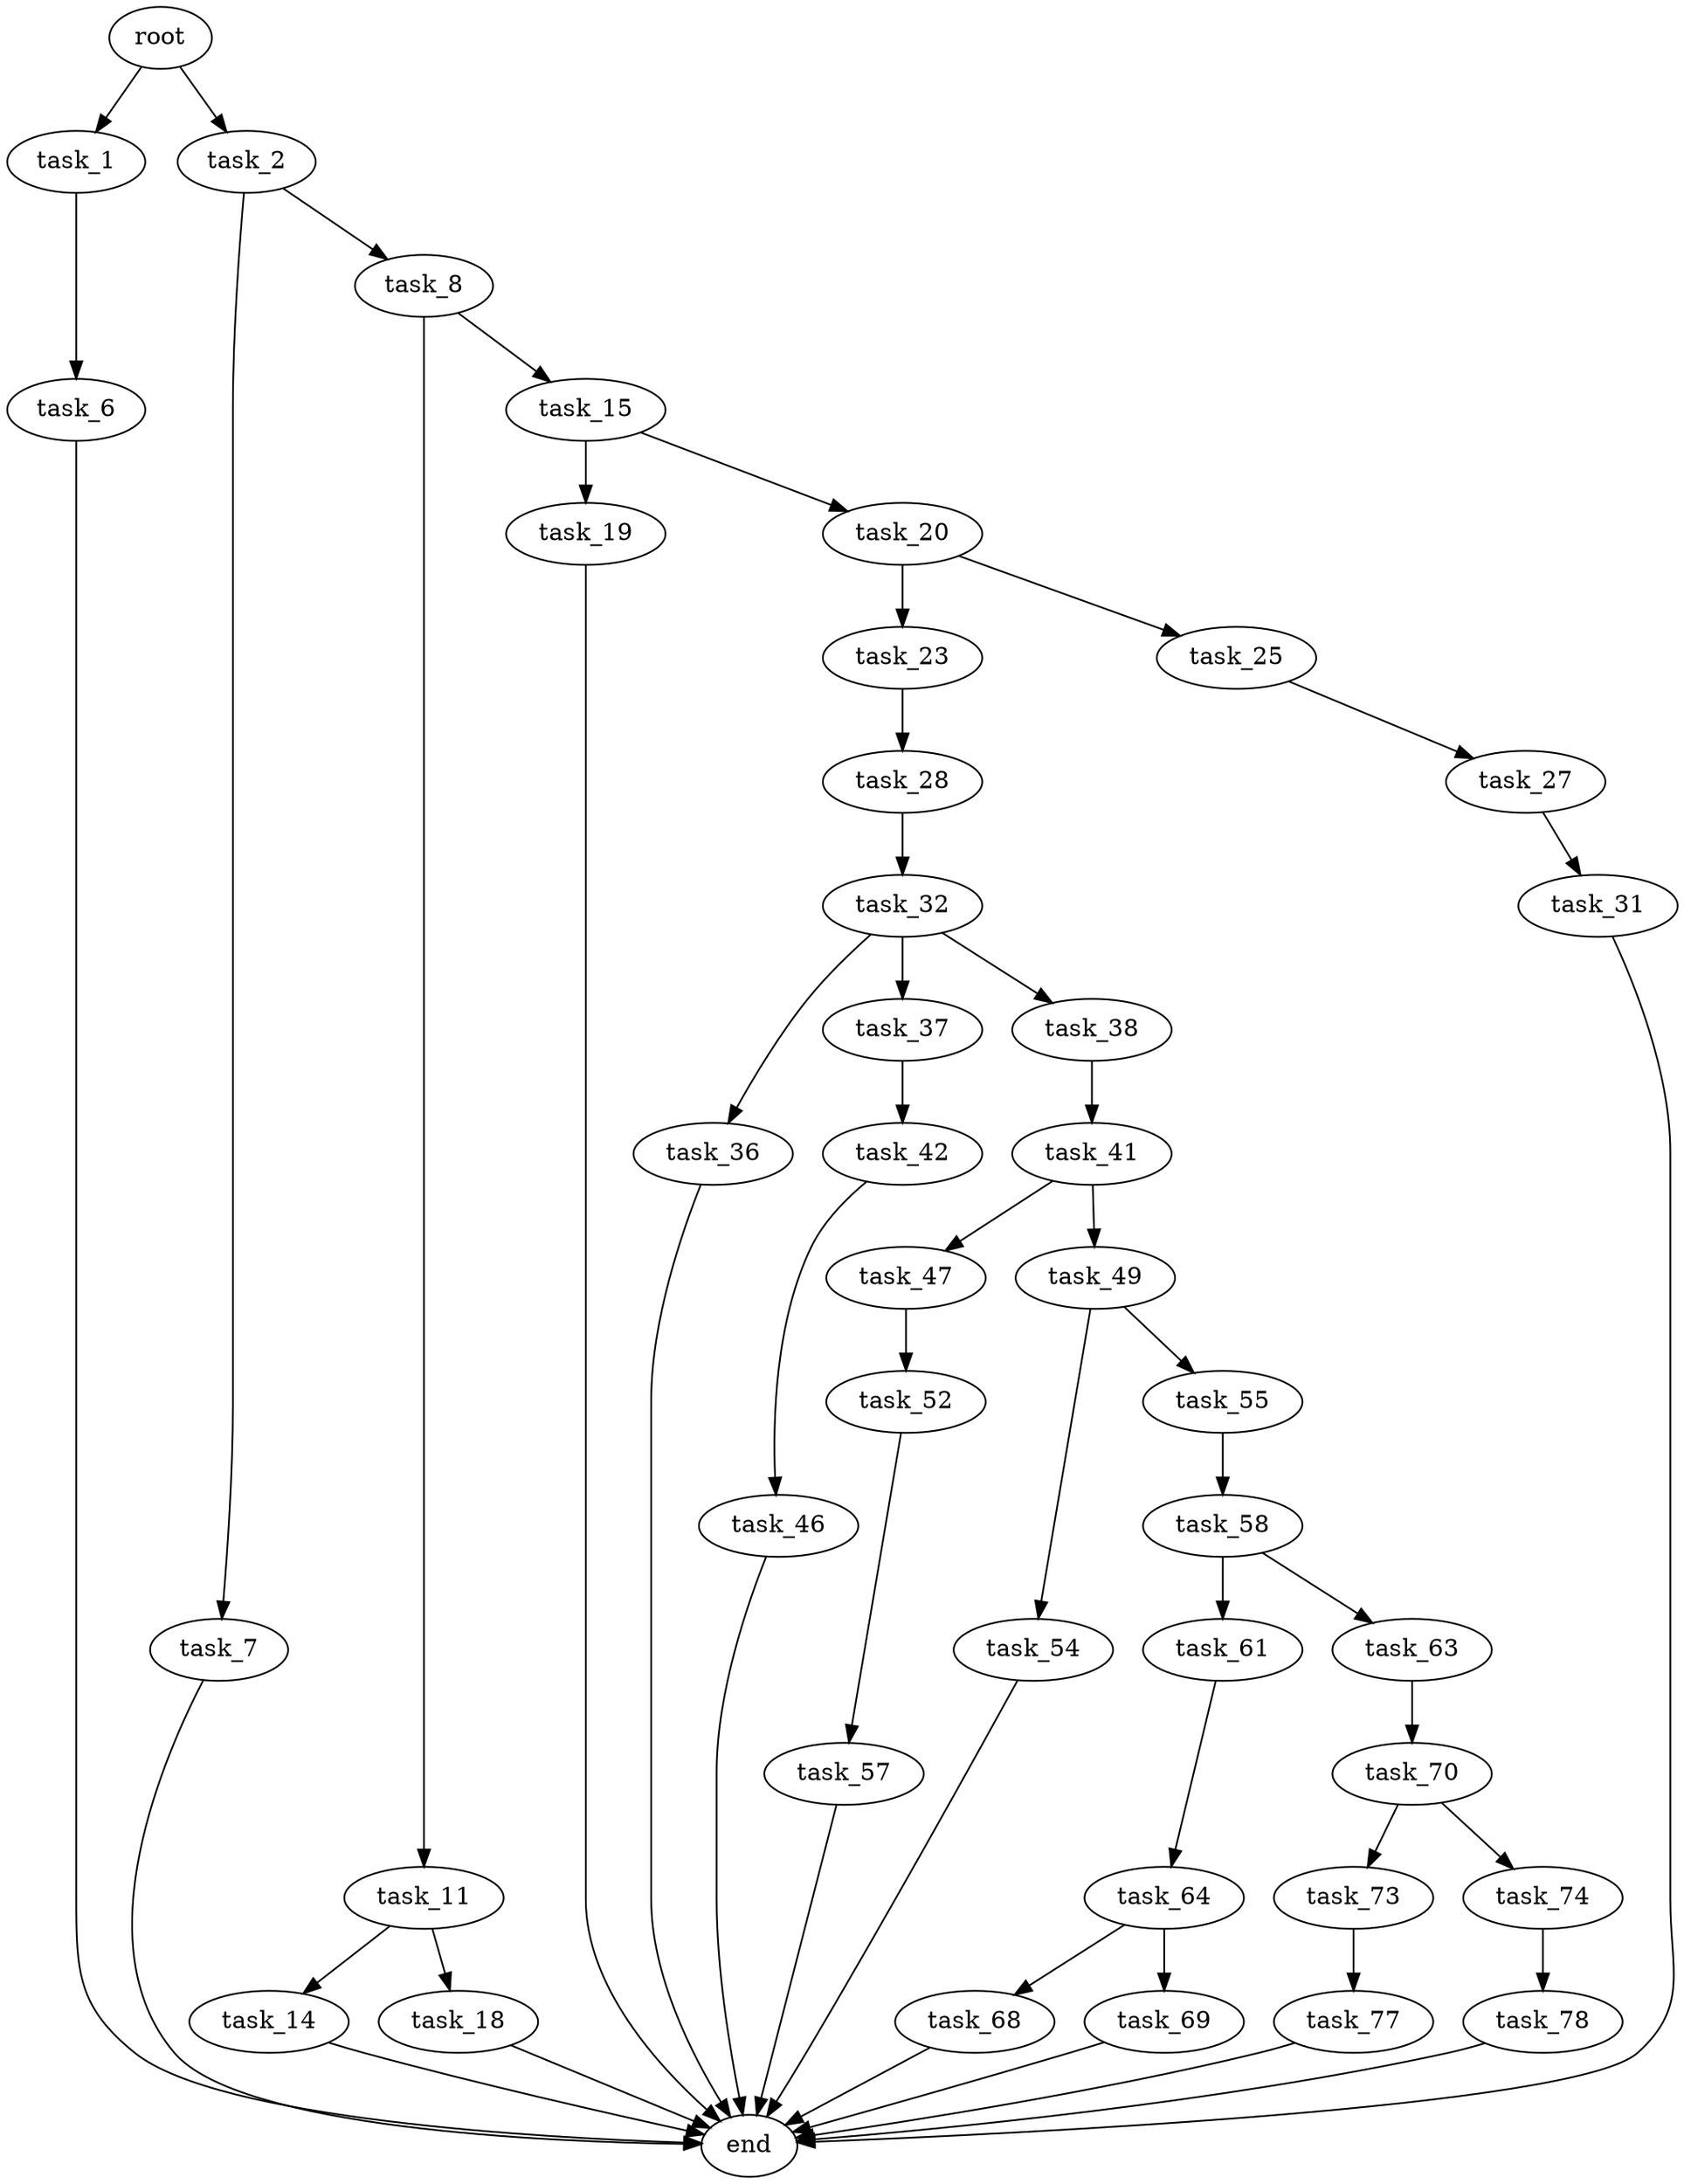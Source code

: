 digraph G {
  root [size="0.000000"];
  task_1 [size="26288906877.000000"];
  task_2 [size="28991029248.000000"];
  task_6 [size="3630780275.000000"];
  task_7 [size="68719476736.000000"];
  task_8 [size="73975454560.000000"];
  task_11 [size="124491377915.000000"];
  task_14 [size="1073741824000.000000"];
  task_15 [size="549755813888.000000"];
  task_18 [size="368293445632.000000"];
  task_19 [size="7047224390.000000"];
  task_20 [size="579960304849.000000"];
  task_23 [size="194112372585.000000"];
  task_25 [size="8867755696.000000"];
  task_27 [size="9105755875.000000"];
  task_28 [size="5453096208.000000"];
  task_31 [size="134217728000.000000"];
  task_32 [size="231928233984.000000"];
  task_36 [size="1354108692.000000"];
  task_37 [size="68719476736.000000"];
  task_38 [size="674412622778.000000"];
  task_41 [size="368293445632.000000"];
  task_42 [size="8589934592.000000"];
  task_46 [size="1073741824000.000000"];
  task_47 [size="68719476736.000000"];
  task_49 [size="4616252972.000000"];
  task_52 [size="134217728000.000000"];
  task_54 [size="16122509688.000000"];
  task_55 [size="408882270333.000000"];
  task_57 [size="30752804484.000000"];
  task_58 [size="1183655615.000000"];
  task_61 [size="793641894.000000"];
  task_63 [size="84234308794.000000"];
  task_64 [size="591151848.000000"];
  task_68 [size="612047133.000000"];
  task_69 [size="7083510205.000000"];
  task_70 [size="34825078818.000000"];
  task_73 [size="700301566033.000000"];
  task_74 [size="318614475508.000000"];
  task_77 [size="782757789696.000000"];
  task_78 [size="80026677289.000000"];
  end [size="0.000000"];

  root -> task_1 [size="1.000000"];
  root -> task_2 [size="1.000000"];
  task_1 -> task_6 [size="411041792.000000"];
  task_2 -> task_7 [size="75497472.000000"];
  task_2 -> task_8 [size="75497472.000000"];
  task_6 -> end [size="1.000000"];
  task_7 -> end [size="1.000000"];
  task_8 -> task_11 [size="75497472.000000"];
  task_8 -> task_15 [size="75497472.000000"];
  task_11 -> task_14 [size="209715200.000000"];
  task_11 -> task_18 [size="209715200.000000"];
  task_14 -> end [size="1.000000"];
  task_15 -> task_19 [size="536870912.000000"];
  task_15 -> task_20 [size="536870912.000000"];
  task_18 -> end [size="1.000000"];
  task_19 -> end [size="1.000000"];
  task_20 -> task_23 [size="411041792.000000"];
  task_20 -> task_25 [size="411041792.000000"];
  task_23 -> task_28 [size="134217728.000000"];
  task_25 -> task_27 [size="838860800.000000"];
  task_27 -> task_31 [size="411041792.000000"];
  task_28 -> task_32 [size="301989888.000000"];
  task_31 -> end [size="1.000000"];
  task_32 -> task_36 [size="301989888.000000"];
  task_32 -> task_37 [size="301989888.000000"];
  task_32 -> task_38 [size="301989888.000000"];
  task_36 -> end [size="1.000000"];
  task_37 -> task_42 [size="134217728.000000"];
  task_38 -> task_41 [size="536870912.000000"];
  task_41 -> task_47 [size="411041792.000000"];
  task_41 -> task_49 [size="411041792.000000"];
  task_42 -> task_46 [size="33554432.000000"];
  task_46 -> end [size="1.000000"];
  task_47 -> task_52 [size="134217728.000000"];
  task_49 -> task_54 [size="75497472.000000"];
  task_49 -> task_55 [size="75497472.000000"];
  task_52 -> task_57 [size="209715200.000000"];
  task_54 -> end [size="1.000000"];
  task_55 -> task_58 [size="301989888.000000"];
  task_57 -> end [size="1.000000"];
  task_58 -> task_61 [size="33554432.000000"];
  task_58 -> task_63 [size="33554432.000000"];
  task_61 -> task_64 [size="33554432.000000"];
  task_63 -> task_70 [size="75497472.000000"];
  task_64 -> task_68 [size="33554432.000000"];
  task_64 -> task_69 [size="33554432.000000"];
  task_68 -> end [size="1.000000"];
  task_69 -> end [size="1.000000"];
  task_70 -> task_73 [size="679477248.000000"];
  task_70 -> task_74 [size="679477248.000000"];
  task_73 -> task_77 [size="536870912.000000"];
  task_74 -> task_78 [size="209715200.000000"];
  task_77 -> end [size="1.000000"];
  task_78 -> end [size="1.000000"];
}
